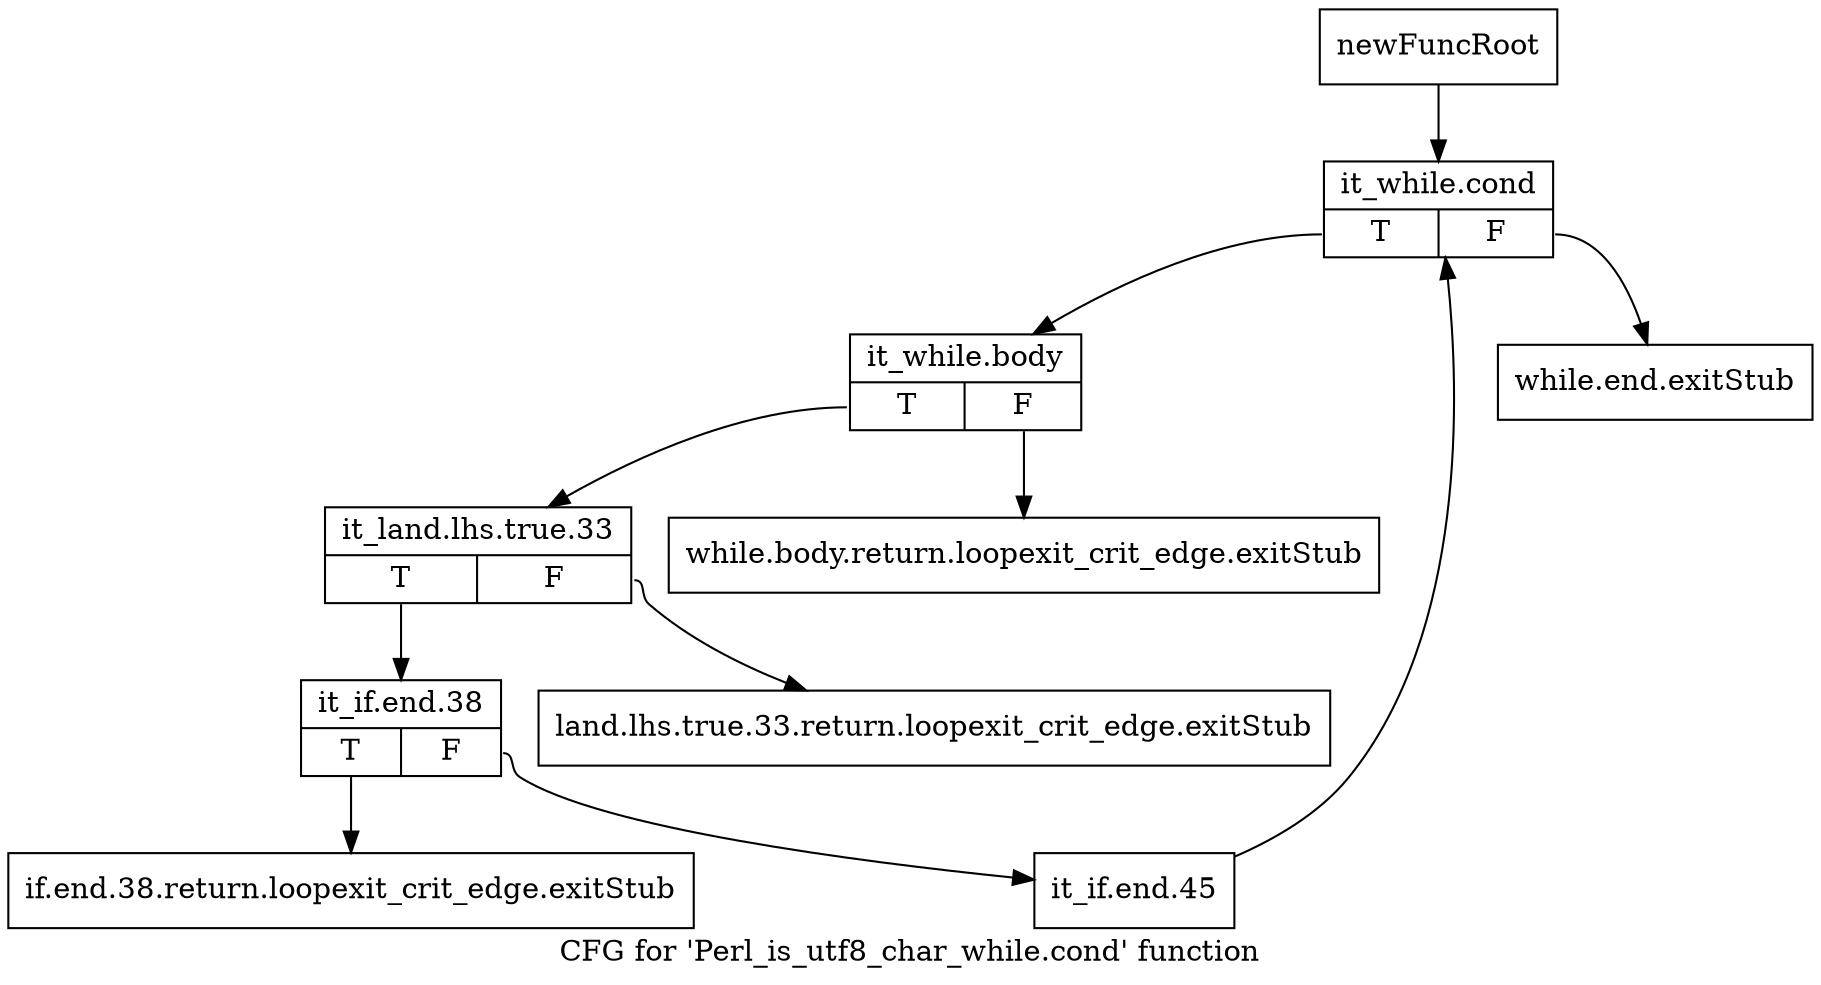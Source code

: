 digraph "CFG for 'Perl_is_utf8_char_while.cond' function" {
	label="CFG for 'Perl_is_utf8_char_while.cond' function";

	Node0x57d2c50 [shape=record,label="{newFuncRoot}"];
	Node0x57d2c50 -> Node0x57d36c0;
	Node0x57d2ca0 [shape=record,label="{while.end.exitStub}"];
	Node0x57d35d0 [shape=record,label="{while.body.return.loopexit_crit_edge.exitStub}"];
	Node0x57d3620 [shape=record,label="{land.lhs.true.33.return.loopexit_crit_edge.exitStub}"];
	Node0x57d3670 [shape=record,label="{if.end.38.return.loopexit_crit_edge.exitStub}"];
	Node0x57d36c0 [shape=record,label="{it_while.cond|{<s0>T|<s1>F}}"];
	Node0x57d36c0:s0 -> Node0x57d3710;
	Node0x57d36c0:s1 -> Node0x57d2ca0;
	Node0x57d3710 [shape=record,label="{it_while.body|{<s0>T|<s1>F}}"];
	Node0x57d3710:s0 -> Node0x57d3760;
	Node0x57d3710:s1 -> Node0x57d35d0;
	Node0x57d3760 [shape=record,label="{it_land.lhs.true.33|{<s0>T|<s1>F}}"];
	Node0x57d3760:s0 -> Node0x57d37b0;
	Node0x57d3760:s1 -> Node0x57d3620;
	Node0x57d37b0 [shape=record,label="{it_if.end.38|{<s0>T|<s1>F}}"];
	Node0x57d37b0:s0 -> Node0x57d3670;
	Node0x57d37b0:s1 -> Node0x57d3800;
	Node0x57d3800 [shape=record,label="{it_if.end.45}"];
	Node0x57d3800 -> Node0x57d36c0;
}
